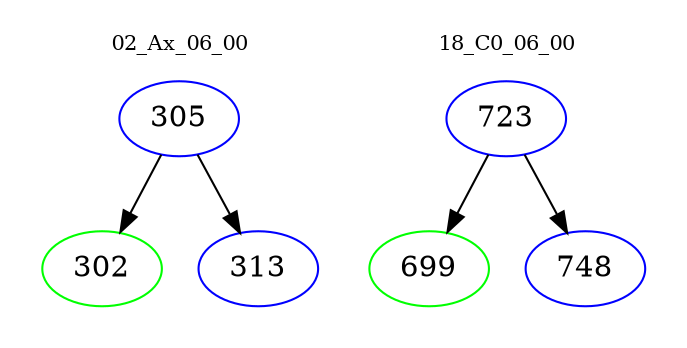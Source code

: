 digraph{
subgraph cluster_0 {
color = white
label = "02_Ax_06_00";
fontsize=10;
T0_305 [label="305", color="blue"]
T0_305 -> T0_302 [color="black"]
T0_302 [label="302", color="green"]
T0_305 -> T0_313 [color="black"]
T0_313 [label="313", color="blue"]
}
subgraph cluster_1 {
color = white
label = "18_C0_06_00";
fontsize=10;
T1_723 [label="723", color="blue"]
T1_723 -> T1_699 [color="black"]
T1_699 [label="699", color="green"]
T1_723 -> T1_748 [color="black"]
T1_748 [label="748", color="blue"]
}
}
